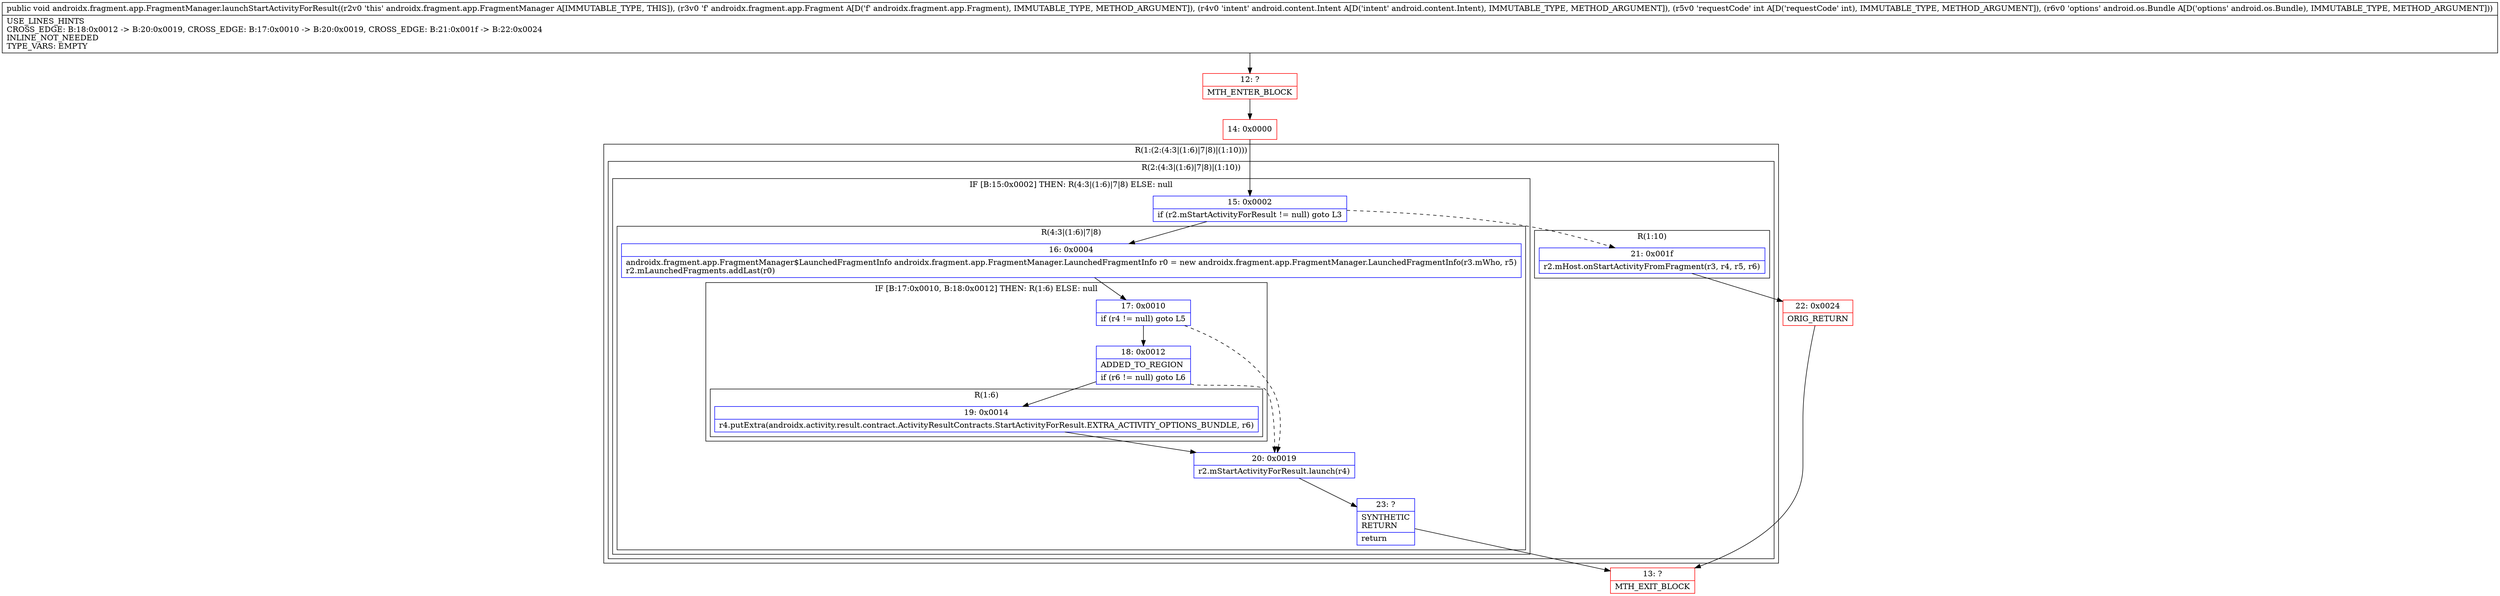 digraph "CFG forandroidx.fragment.app.FragmentManager.launchStartActivityForResult(Landroidx\/fragment\/app\/Fragment;Landroid\/content\/Intent;ILandroid\/os\/Bundle;)V" {
subgraph cluster_Region_1540789811 {
label = "R(1:(2:(4:3|(1:6)|7|8)|(1:10)))";
node [shape=record,color=blue];
subgraph cluster_Region_788020241 {
label = "R(2:(4:3|(1:6)|7|8)|(1:10))";
node [shape=record,color=blue];
subgraph cluster_IfRegion_1516851950 {
label = "IF [B:15:0x0002] THEN: R(4:3|(1:6)|7|8) ELSE: null";
node [shape=record,color=blue];
Node_15 [shape=record,label="{15\:\ 0x0002|if (r2.mStartActivityForResult != null) goto L3\l}"];
subgraph cluster_Region_1459570057 {
label = "R(4:3|(1:6)|7|8)";
node [shape=record,color=blue];
Node_16 [shape=record,label="{16\:\ 0x0004|androidx.fragment.app.FragmentManager$LaunchedFragmentInfo androidx.fragment.app.FragmentManager.LaunchedFragmentInfo r0 = new androidx.fragment.app.FragmentManager.LaunchedFragmentInfo(r3.mWho, r5)\lr2.mLaunchedFragments.addLast(r0)\l}"];
subgraph cluster_IfRegion_1430010596 {
label = "IF [B:17:0x0010, B:18:0x0012] THEN: R(1:6) ELSE: null";
node [shape=record,color=blue];
Node_17 [shape=record,label="{17\:\ 0x0010|if (r4 != null) goto L5\l}"];
Node_18 [shape=record,label="{18\:\ 0x0012|ADDED_TO_REGION\l|if (r6 != null) goto L6\l}"];
subgraph cluster_Region_984897918 {
label = "R(1:6)";
node [shape=record,color=blue];
Node_19 [shape=record,label="{19\:\ 0x0014|r4.putExtra(androidx.activity.result.contract.ActivityResultContracts.StartActivityForResult.EXTRA_ACTIVITY_OPTIONS_BUNDLE, r6)\l}"];
}
}
Node_20 [shape=record,label="{20\:\ 0x0019|r2.mStartActivityForResult.launch(r4)\l}"];
Node_23 [shape=record,label="{23\:\ ?|SYNTHETIC\lRETURN\l|return\l}"];
}
}
subgraph cluster_Region_1430512269 {
label = "R(1:10)";
node [shape=record,color=blue];
Node_21 [shape=record,label="{21\:\ 0x001f|r2.mHost.onStartActivityFromFragment(r3, r4, r5, r6)\l}"];
}
}
}
Node_12 [shape=record,color=red,label="{12\:\ ?|MTH_ENTER_BLOCK\l}"];
Node_14 [shape=record,color=red,label="{14\:\ 0x0000}"];
Node_13 [shape=record,color=red,label="{13\:\ ?|MTH_EXIT_BLOCK\l}"];
Node_22 [shape=record,color=red,label="{22\:\ 0x0024|ORIG_RETURN\l}"];
MethodNode[shape=record,label="{public void androidx.fragment.app.FragmentManager.launchStartActivityForResult((r2v0 'this' androidx.fragment.app.FragmentManager A[IMMUTABLE_TYPE, THIS]), (r3v0 'f' androidx.fragment.app.Fragment A[D('f' androidx.fragment.app.Fragment), IMMUTABLE_TYPE, METHOD_ARGUMENT]), (r4v0 'intent' android.content.Intent A[D('intent' android.content.Intent), IMMUTABLE_TYPE, METHOD_ARGUMENT]), (r5v0 'requestCode' int A[D('requestCode' int), IMMUTABLE_TYPE, METHOD_ARGUMENT]), (r6v0 'options' android.os.Bundle A[D('options' android.os.Bundle), IMMUTABLE_TYPE, METHOD_ARGUMENT]))  | USE_LINES_HINTS\lCROSS_EDGE: B:18:0x0012 \-\> B:20:0x0019, CROSS_EDGE: B:17:0x0010 \-\> B:20:0x0019, CROSS_EDGE: B:21:0x001f \-\> B:22:0x0024\lINLINE_NOT_NEEDED\lTYPE_VARS: EMPTY\l}"];
MethodNode -> Node_12;Node_15 -> Node_16;
Node_15 -> Node_21[style=dashed];
Node_16 -> Node_17;
Node_17 -> Node_18;
Node_17 -> Node_20[style=dashed];
Node_18 -> Node_19;
Node_18 -> Node_20[style=dashed];
Node_19 -> Node_20;
Node_20 -> Node_23;
Node_23 -> Node_13;
Node_21 -> Node_22;
Node_12 -> Node_14;
Node_14 -> Node_15;
Node_22 -> Node_13;
}

